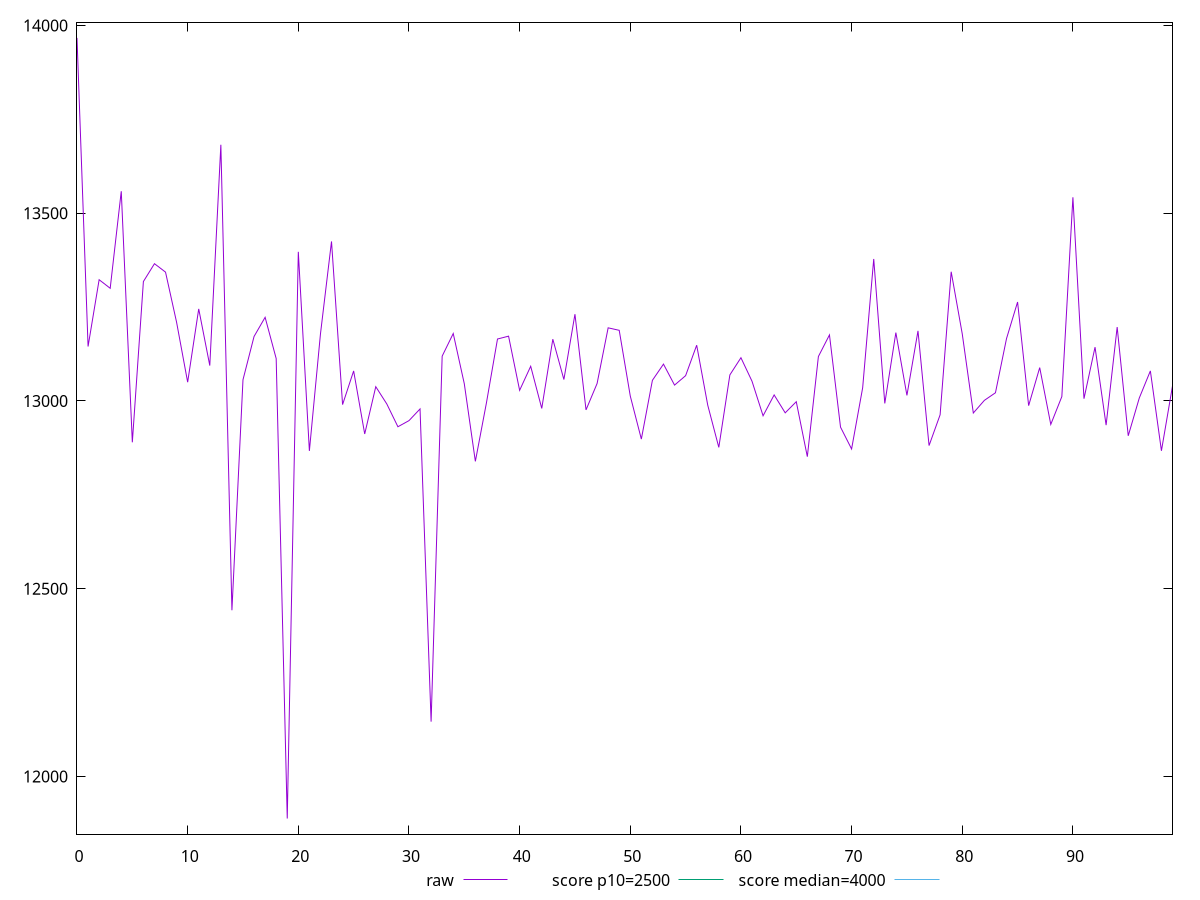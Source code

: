 reset

$raw <<EOF
0 13966.789000000002
1 13145.100000000002
2 13322.929
3 13300.074999999997
4 13558.457999999995
5 12889.949999999997
6 13318.05
7 13365.599999999999
8 13343.100000000002
9 13209.59
10 13050.100000000006
11 13245.168999999998
12 13094.275000000005
13 13682.232000000004
14 12442.770500000002
15 13056.545
16 13171.777999999998
17 13222.819999999998
18 13112.975000000002
19 11888.254499999995
20 13397.274999999998
21 12867.099999999999
22 13178.225000000002
23 13424.856000000003
24 12990.400000000001
25 13080.049999999996
26 12912.224999999995
27 13038.074999999999
28 12991.95
29 12931.424999999992
30 12947.7
31 12978.825000000004
32 12146.122
33 13119.425
34 13179.690000000002
35 13045.875
36 12839.275
37 12994.900000000005
38 13165.045999999995
39 13172.640000000009
40 13028.375
41 13092.45
42 12980.225000000006
43 13164.61
44 13057.149999999998
45 13231.075000000004
46 12976.3
47 13046.549999999992
48 13194.818000000003
49 13188.175
50 13013.149999999998
51 12898.559999999998
52 13055.070500000002
53 13098.174999999996
54 13042.311000000002
55 13067.450000000004
56 13148.577999999998
57 12988.9
58 12876.524999999998
59 13069.498000000003
60 13115.2
61 13052.680000000006
62 12960.599999999995
63 13016.170999999998
64 12968.449999999997
65 12998.103000000003
66 12851.75
67 13118.428999999998
68 13175.950000000004
69 12930.425000000001
70 12872.224999999999
71 13035.199999999999
72 13378.150000000003
73 12993.550000000003
74 13182.000000000004
75 13014.924999999996
76 13186.700000000004
77 12881.282
78 12963.275000000009
79 13344.136000000002
80 13178.734000000002
81 12968.024999999998
82 13001.699999999997
83 13021.875
84 13166.125000000005
85 13263.524999999996
86 12987.631999999994
87 13088.900000000001
88 12937.622
89 13011.787999999997
90 13542.314
91 13006.079000000005
92 13143.347999999994
93 12935.710000000001
94 13196.824999999997
95 12907.375
96 13008.075
97 13080.09
98 12867.475000000002
99 13040.041999999998
EOF

set key outside below
set xrange [0:99]
set yrange [11846.683809999995:14008.359690000003]
set trange [11846.683809999995:14008.359690000003]
set terminal svg size 640, 500 enhanced background rgb 'white'
set output "report_00009_2021-02-08T22-37-41.559Z/largest-contentful-paint/samples/pages+cached/raw/values.svg"

plot $raw title "raw" with line, \
     2500 title "score p10=2500", \
     4000 title "score median=4000"

reset
